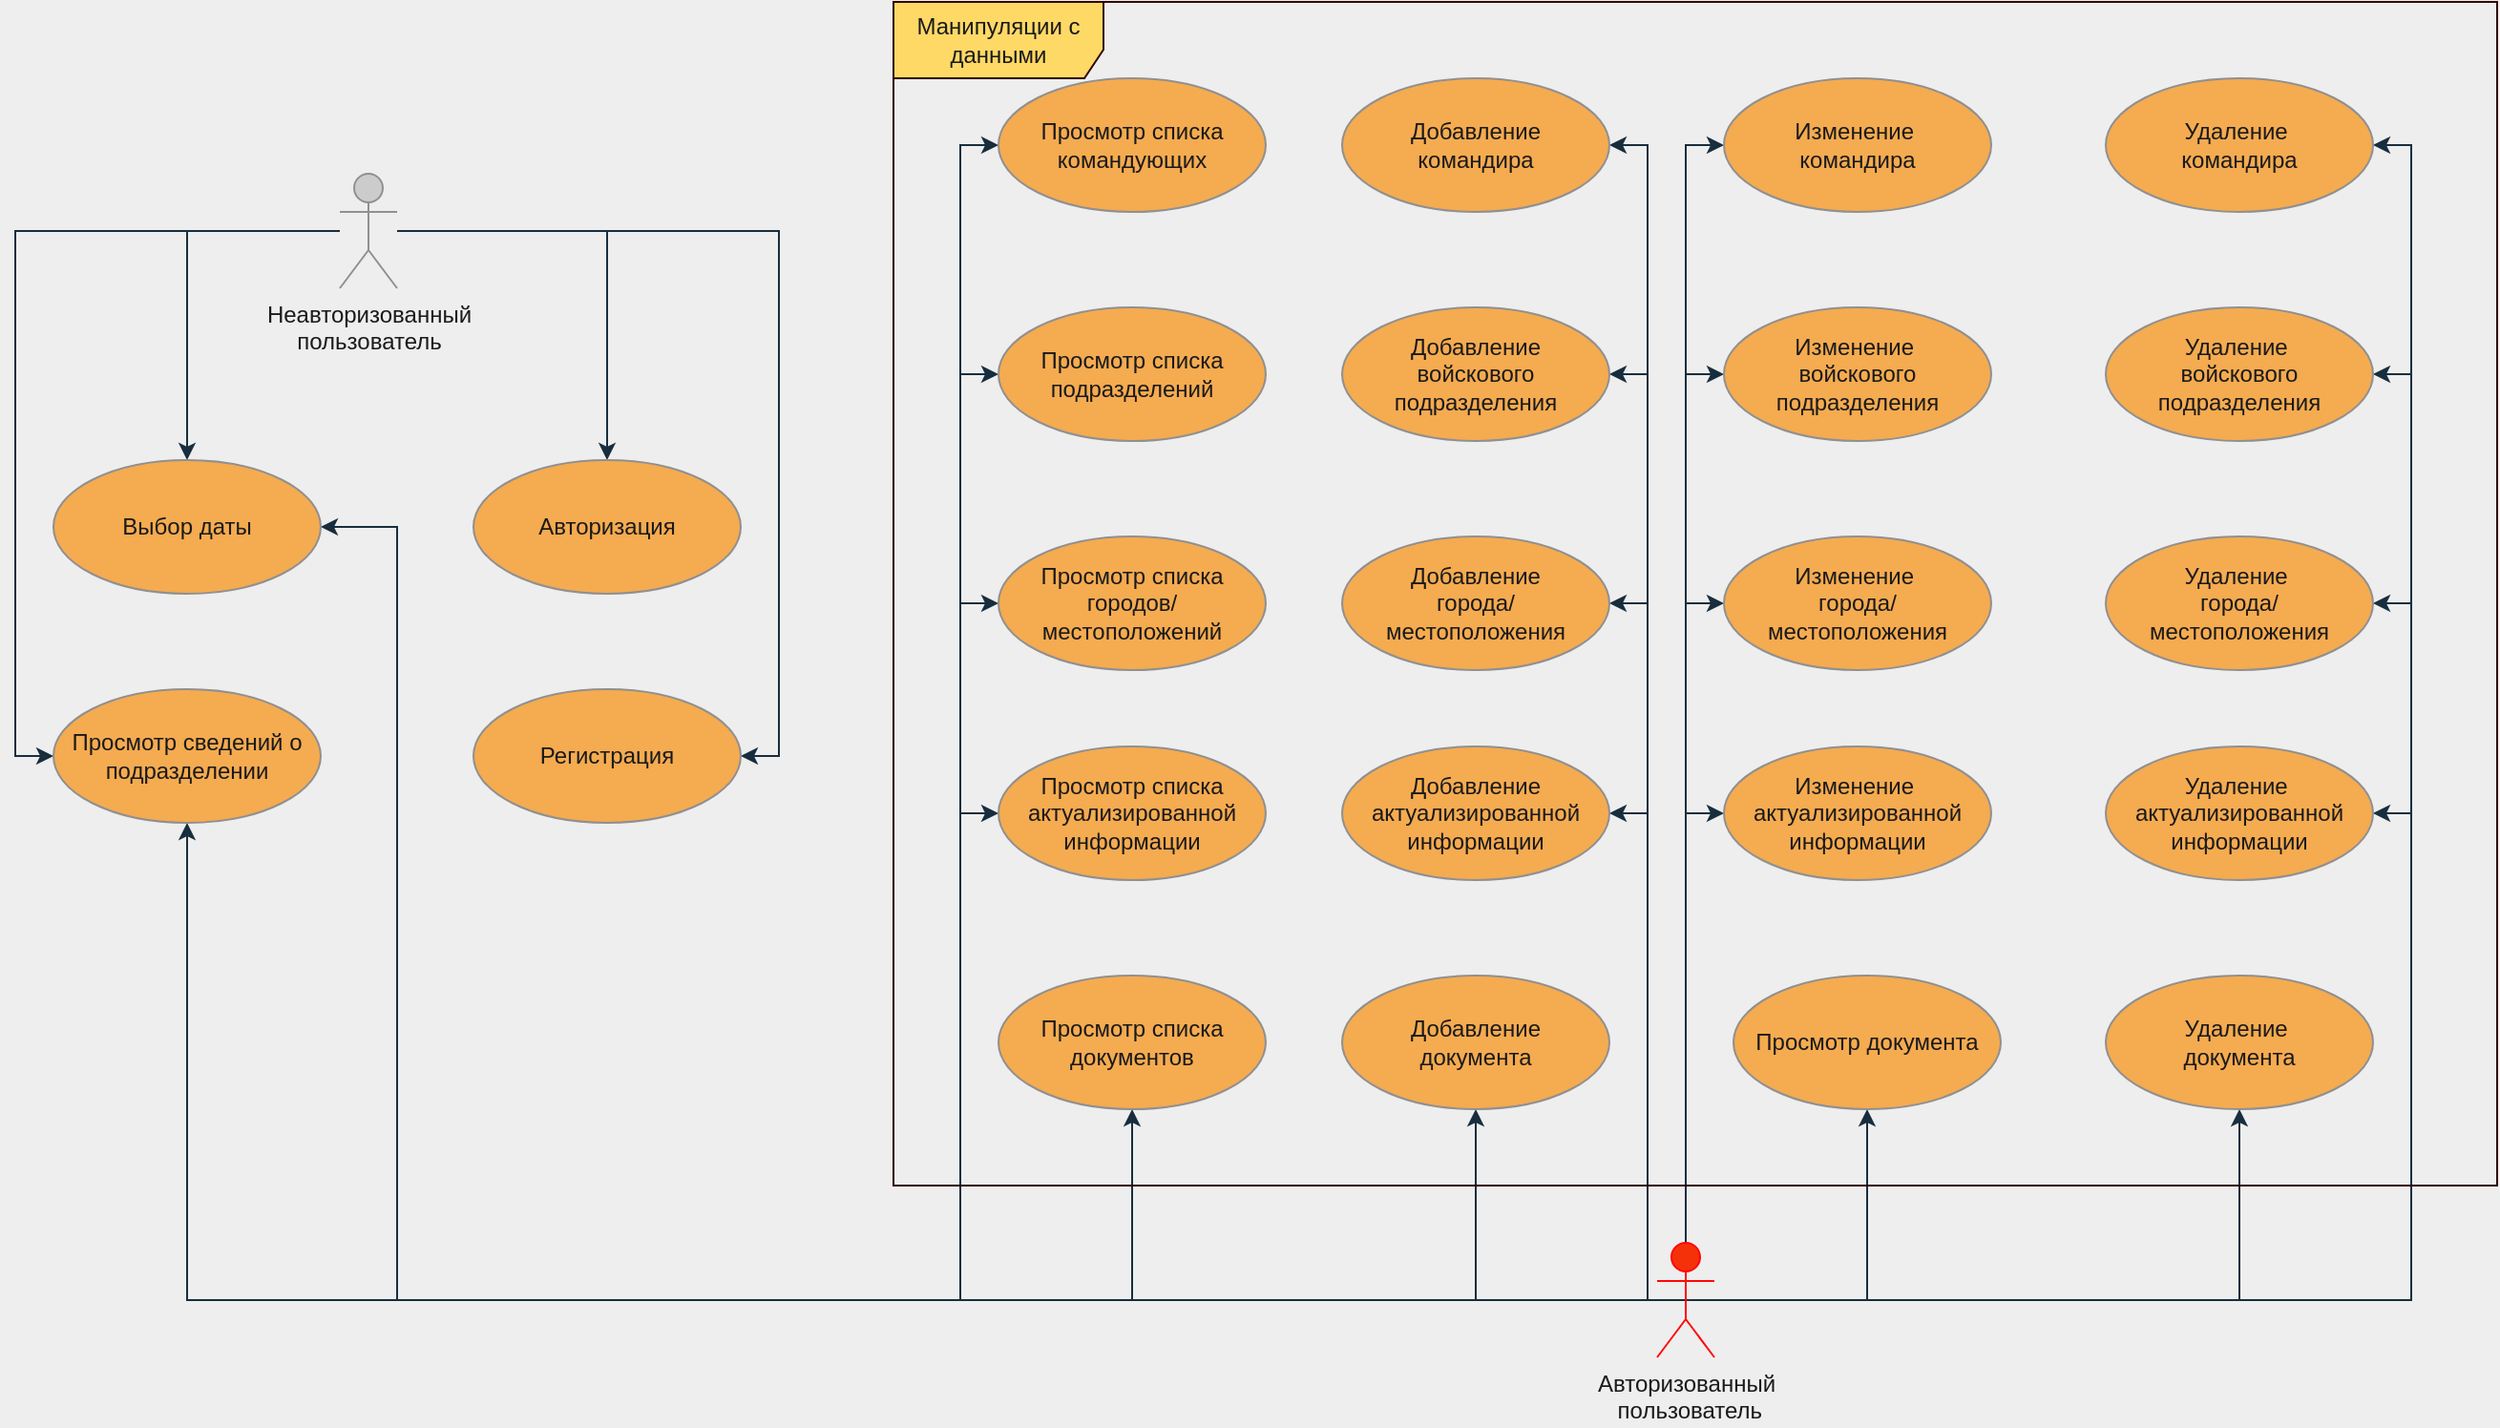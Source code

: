 <mxfile version="13.9.9" type="device"><diagram id="GfWAIBq1_Jr5CtlIqVCl" name="Page-1"><mxGraphModel dx="608" dy="248" grid="1" gridSize="10" guides="1" tooltips="1" connect="1" arrows="1" fold="1" page="1" pageScale="1" pageWidth="850" pageHeight="1100" background="#EEEEEE" math="0" shadow="0"><root><mxCell id="0"/><mxCell id="1" parent="0"/><mxCell id="M9LEqZEjPILpANIqyMLn-74" style="edgeStyle=orthogonalEdgeStyle;rounded=0;orthogonalLoop=1;jettySize=auto;html=1;labelBackgroundColor=#EEEEEE;strokeColor=#182E3E;fontColor=#1A1A1A;" parent="1" source="M9LEqZEjPILpANIqyMLn-2" target="M9LEqZEjPILpANIqyMLn-17" edge="1"><mxGeometry relative="1" as="geometry"/></mxCell><mxCell id="M9LEqZEjPILpANIqyMLn-75" style="edgeStyle=orthogonalEdgeStyle;rounded=0;orthogonalLoop=1;jettySize=auto;html=1;labelBackgroundColor=#EEEEEE;strokeColor=#182E3E;fontColor=#1A1A1A;" parent="1" source="M9LEqZEjPILpANIqyMLn-2" target="M9LEqZEjPILpANIqyMLn-19" edge="1"><mxGeometry relative="1" as="geometry"/></mxCell><mxCell id="M9LEqZEjPILpANIqyMLn-78" style="edgeStyle=orthogonalEdgeStyle;rounded=0;orthogonalLoop=1;jettySize=auto;html=1;entryX=0;entryY=0.5;entryDx=0;entryDy=0;labelBackgroundColor=#EEEEEE;strokeColor=#182E3E;fontColor=#1A1A1A;" parent="1" source="M9LEqZEjPILpANIqyMLn-2" target="M9LEqZEjPILpANIqyMLn-13" edge="1"><mxGeometry relative="1" as="geometry"/></mxCell><mxCell id="M9LEqZEjPILpANIqyMLn-79" style="edgeStyle=orthogonalEdgeStyle;rounded=0;orthogonalLoop=1;jettySize=auto;html=1;entryX=1;entryY=0.5;entryDx=0;entryDy=0;labelBackgroundColor=#EEEEEE;strokeColor=#182E3E;fontColor=#1A1A1A;" parent="1" source="M9LEqZEjPILpANIqyMLn-2" target="M9LEqZEjPILpANIqyMLn-18" edge="1"><mxGeometry relative="1" as="geometry"/></mxCell><mxCell id="M9LEqZEjPILpANIqyMLn-2" value="Неавторизованный&lt;br&gt;пользователь" style="shape=umlActor;verticalLabelPosition=bottom;verticalAlign=top;html=1;outlineConnect=0;strokeColor=#909090;fontColor=#1A1A1A;fillColor=#CCCCCC;" parent="1" vertex="1"><mxGeometry x="210" y="130" width="30" height="60" as="geometry"/></mxCell><mxCell id="M9LEqZEjPILpANIqyMLn-48" style="edgeStyle=orthogonalEdgeStyle;rounded=0;orthogonalLoop=1;jettySize=auto;html=1;labelBackgroundColor=#EEEEEE;strokeColor=#182E3E;fontColor=#1A1A1A;" parent="1" source="M9LEqZEjPILpANIqyMLn-5" target="M9LEqZEjPILpANIqyMLn-43" edge="1"><mxGeometry relative="1" as="geometry"><mxPoint x="935.0" y="650" as="targetPoint"/></mxGeometry></mxCell><mxCell id="M9LEqZEjPILpANIqyMLn-50" style="edgeStyle=orthogonalEdgeStyle;rounded=0;orthogonalLoop=1;jettySize=auto;html=1;exitX=0.5;exitY=0;exitDx=0;exitDy=0;exitPerimeter=0;entryX=1;entryY=0.5;entryDx=0;entryDy=0;labelBackgroundColor=#EEEEEE;strokeColor=#182E3E;fontColor=#1A1A1A;" parent="1" source="M9LEqZEjPILpANIqyMLn-5" target="M9LEqZEjPILpANIqyMLn-32" edge="1"><mxGeometry relative="1" as="geometry"><Array as="points"><mxPoint x="915" y="720"/><mxPoint x="1295" y="720"/><mxPoint x="1295" y="465"/></Array></mxGeometry></mxCell><mxCell id="M9LEqZEjPILpANIqyMLn-51" style="edgeStyle=orthogonalEdgeStyle;rounded=0;orthogonalLoop=1;jettySize=auto;html=1;entryX=1;entryY=0.5;entryDx=0;entryDy=0;labelBackgroundColor=#EEEEEE;strokeColor=#182E3E;fontColor=#1A1A1A;" parent="1" source="M9LEqZEjPILpANIqyMLn-5" target="M9LEqZEjPILpANIqyMLn-27" edge="1"><mxGeometry relative="1" as="geometry"/></mxCell><mxCell id="M9LEqZEjPILpANIqyMLn-52" style="edgeStyle=orthogonalEdgeStyle;rounded=0;orthogonalLoop=1;jettySize=auto;html=1;entryX=1;entryY=0.5;entryDx=0;entryDy=0;labelBackgroundColor=#EEEEEE;strokeColor=#182E3E;fontColor=#1A1A1A;" parent="1" source="M9LEqZEjPILpANIqyMLn-5" target="M9LEqZEjPILpANIqyMLn-24" edge="1"><mxGeometry relative="1" as="geometry"/></mxCell><mxCell id="M9LEqZEjPILpANIqyMLn-53" style="edgeStyle=orthogonalEdgeStyle;rounded=0;orthogonalLoop=1;jettySize=auto;html=1;entryX=1;entryY=0.5;entryDx=0;entryDy=0;labelBackgroundColor=#EEEEEE;strokeColor=#182E3E;fontColor=#1A1A1A;" parent="1" source="M9LEqZEjPILpANIqyMLn-5" target="M9LEqZEjPILpANIqyMLn-16" edge="1"><mxGeometry relative="1" as="geometry"/></mxCell><mxCell id="M9LEqZEjPILpANIqyMLn-54" style="edgeStyle=orthogonalEdgeStyle;rounded=0;orthogonalLoop=1;jettySize=auto;html=1;entryX=0.5;entryY=1;entryDx=0;entryDy=0;labelBackgroundColor=#EEEEEE;strokeColor=#182E3E;fontColor=#1A1A1A;" parent="1" source="M9LEqZEjPILpANIqyMLn-5" target="M9LEqZEjPILpANIqyMLn-41" edge="1"><mxGeometry relative="1" as="geometry"/></mxCell><mxCell id="M9LEqZEjPILpANIqyMLn-55" style="edgeStyle=orthogonalEdgeStyle;rounded=0;orthogonalLoop=1;jettySize=auto;html=1;entryX=0.5;entryY=1;entryDx=0;entryDy=0;labelBackgroundColor=#EEEEEE;strokeColor=#182E3E;fontColor=#1A1A1A;" parent="1" source="M9LEqZEjPILpANIqyMLn-5" target="M9LEqZEjPILpANIqyMLn-44" edge="1"><mxGeometry relative="1" as="geometry"/></mxCell><mxCell id="M9LEqZEjPILpANIqyMLn-56" style="edgeStyle=orthogonalEdgeStyle;rounded=0;orthogonalLoop=1;jettySize=auto;html=1;entryX=0;entryY=0.5;entryDx=0;entryDy=0;labelBackgroundColor=#EEEEEE;strokeColor=#182E3E;fontColor=#1A1A1A;" parent="1" source="M9LEqZEjPILpANIqyMLn-5" target="M9LEqZEjPILpANIqyMLn-37" edge="1"><mxGeometry relative="1" as="geometry"/></mxCell><mxCell id="M9LEqZEjPILpANIqyMLn-57" style="edgeStyle=orthogonalEdgeStyle;rounded=0;orthogonalLoop=1;jettySize=auto;html=1;entryX=0;entryY=0.5;entryDx=0;entryDy=0;labelBackgroundColor=#EEEEEE;strokeColor=#182E3E;fontColor=#1A1A1A;" parent="1" source="M9LEqZEjPILpANIqyMLn-5" target="M9LEqZEjPILpANIqyMLn-36" edge="1"><mxGeometry relative="1" as="geometry"/></mxCell><mxCell id="M9LEqZEjPILpANIqyMLn-58" style="edgeStyle=orthogonalEdgeStyle;rounded=0;orthogonalLoop=1;jettySize=auto;html=1;entryX=0;entryY=0.5;entryDx=0;entryDy=0;labelBackgroundColor=#EEEEEE;strokeColor=#182E3E;fontColor=#1A1A1A;" parent="1" source="M9LEqZEjPILpANIqyMLn-5" target="M9LEqZEjPILpANIqyMLn-35" edge="1"><mxGeometry relative="1" as="geometry"/></mxCell><mxCell id="M9LEqZEjPILpANIqyMLn-59" style="edgeStyle=orthogonalEdgeStyle;rounded=0;orthogonalLoop=1;jettySize=auto;html=1;entryX=0;entryY=0.5;entryDx=0;entryDy=0;labelBackgroundColor=#EEEEEE;strokeColor=#182E3E;fontColor=#1A1A1A;" parent="1" source="M9LEqZEjPILpANIqyMLn-5" target="M9LEqZEjPILpANIqyMLn-34" edge="1"><mxGeometry relative="1" as="geometry"/></mxCell><mxCell id="M9LEqZEjPILpANIqyMLn-63" style="edgeStyle=orthogonalEdgeStyle;rounded=0;orthogonalLoop=1;jettySize=auto;html=1;entryX=0;entryY=0.5;entryDx=0;entryDy=0;labelBackgroundColor=#EEEEEE;strokeColor=#182E3E;fontColor=#1A1A1A;" parent="1" source="M9LEqZEjPILpANIqyMLn-5" target="M9LEqZEjPILpANIqyMLn-26" edge="1"><mxGeometry relative="1" as="geometry"><Array as="points"><mxPoint x="915" y="355"/></Array></mxGeometry></mxCell><mxCell id="M9LEqZEjPILpANIqyMLn-64" style="edgeStyle=orthogonalEdgeStyle;rounded=0;orthogonalLoop=1;jettySize=auto;html=1;entryX=0;entryY=0.5;entryDx=0;entryDy=0;labelBackgroundColor=#EEEEEE;strokeColor=#182E3E;fontColor=#1A1A1A;" parent="1" source="M9LEqZEjPILpANIqyMLn-5" target="M9LEqZEjPILpANIqyMLn-23" edge="1"><mxGeometry relative="1" as="geometry"><Array as="points"><mxPoint x="915" y="235"/></Array></mxGeometry></mxCell><mxCell id="M9LEqZEjPILpANIqyMLn-65" style="edgeStyle=orthogonalEdgeStyle;rounded=0;orthogonalLoop=1;jettySize=auto;html=1;entryX=1;entryY=0.5;entryDx=0;entryDy=0;labelBackgroundColor=#EEEEEE;strokeColor=#182E3E;fontColor=#1A1A1A;" parent="1" source="M9LEqZEjPILpANIqyMLn-5" target="M9LEqZEjPILpANIqyMLn-30" edge="1"><mxGeometry relative="1" as="geometry"><Array as="points"><mxPoint x="895" y="720"/><mxPoint x="895" y="465"/></Array></mxGeometry></mxCell><mxCell id="M9LEqZEjPILpANIqyMLn-66" style="edgeStyle=orthogonalEdgeStyle;rounded=0;orthogonalLoop=1;jettySize=auto;html=1;entryX=1;entryY=0.5;entryDx=0;entryDy=0;labelBackgroundColor=#EEEEEE;strokeColor=#182E3E;fontColor=#1A1A1A;" parent="1" source="M9LEqZEjPILpANIqyMLn-5" target="M9LEqZEjPILpANIqyMLn-25" edge="1"><mxGeometry relative="1" as="geometry"><Array as="points"><mxPoint x="895" y="720"/><mxPoint x="895" y="355"/></Array></mxGeometry></mxCell><mxCell id="M9LEqZEjPILpANIqyMLn-67" style="edgeStyle=orthogonalEdgeStyle;rounded=0;orthogonalLoop=1;jettySize=auto;html=1;entryX=1;entryY=0.5;entryDx=0;entryDy=0;labelBackgroundColor=#EEEEEE;strokeColor=#182E3E;fontColor=#1A1A1A;" parent="1" source="M9LEqZEjPILpANIqyMLn-5" target="M9LEqZEjPILpANIqyMLn-22" edge="1"><mxGeometry relative="1" as="geometry"><Array as="points"><mxPoint x="895" y="720"/><mxPoint x="895" y="235"/></Array></mxGeometry></mxCell><mxCell id="M9LEqZEjPILpANIqyMLn-68" style="edgeStyle=orthogonalEdgeStyle;rounded=0;orthogonalLoop=1;jettySize=auto;html=1;entryX=0;entryY=0.5;entryDx=0;entryDy=0;labelBackgroundColor=#EEEEEE;strokeColor=#182E3E;fontColor=#1A1A1A;" parent="1" source="M9LEqZEjPILpANIqyMLn-5" target="M9LEqZEjPILpANIqyMLn-15" edge="1"><mxGeometry relative="1" as="geometry"><Array as="points"><mxPoint x="915" y="115"/></Array></mxGeometry></mxCell><mxCell id="M9LEqZEjPILpANIqyMLn-69" style="edgeStyle=orthogonalEdgeStyle;rounded=0;orthogonalLoop=1;jettySize=auto;html=1;entryX=1;entryY=0.5;entryDx=0;entryDy=0;labelBackgroundColor=#EEEEEE;strokeColor=#182E3E;fontColor=#1A1A1A;" parent="1" source="M9LEqZEjPILpANIqyMLn-5" target="M9LEqZEjPILpANIqyMLn-12" edge="1"><mxGeometry relative="1" as="geometry"><Array as="points"><mxPoint x="895" y="720"/><mxPoint x="895" y="115"/></Array></mxGeometry></mxCell><mxCell id="M9LEqZEjPILpANIqyMLn-80" style="edgeStyle=orthogonalEdgeStyle;rounded=0;orthogonalLoop=1;jettySize=auto;html=1;entryX=0.5;entryY=1;entryDx=0;entryDy=0;labelBackgroundColor=#EEEEEE;strokeColor=#182E3E;fontColor=#1A1A1A;" parent="1" source="M9LEqZEjPILpANIqyMLn-5" target="M9LEqZEjPILpANIqyMLn-13" edge="1"><mxGeometry relative="1" as="geometry"/></mxCell><mxCell id="M9LEqZEjPILpANIqyMLn-81" style="edgeStyle=orthogonalEdgeStyle;rounded=0;orthogonalLoop=1;jettySize=auto;html=1;entryX=1;entryY=0.5;entryDx=0;entryDy=0;labelBackgroundColor=#EEEEEE;strokeColor=#182E3E;fontColor=#1A1A1A;exitX=0.5;exitY=0.5;exitDx=0;exitDy=0;exitPerimeter=0;" parent="1" source="M9LEqZEjPILpANIqyMLn-5" target="M9LEqZEjPILpANIqyMLn-17" edge="1"><mxGeometry relative="1" as="geometry"><Array as="points"><mxPoint x="240" y="720"/><mxPoint x="240" y="315"/></Array><mxPoint x="900" y="720" as="sourcePoint"/></mxGeometry></mxCell><mxCell id="M9LEqZEjPILpANIqyMLn-114" style="edgeStyle=orthogonalEdgeStyle;rounded=0;sketch=0;orthogonalLoop=1;jettySize=auto;html=1;entryX=0;entryY=0.5;entryDx=0;entryDy=0;strokeColor=#182E3E;fontColor=#1A1A1A;" parent="1" source="M9LEqZEjPILpANIqyMLn-5" target="M9LEqZEjPILpANIqyMLn-31" edge="1"><mxGeometry relative="1" as="geometry"><Array as="points"><mxPoint x="915" y="465"/></Array></mxGeometry></mxCell><mxCell id="M9LEqZEjPILpANIqyMLn-116" style="edgeStyle=orthogonalEdgeStyle;rounded=0;sketch=0;orthogonalLoop=1;jettySize=auto;html=1;entryX=0.5;entryY=1;entryDx=0;entryDy=0;strokeColor=#182E3E;fontColor=#1A1A1A;" parent="1" source="M9LEqZEjPILpANIqyMLn-5" target="M9LEqZEjPILpANIqyMLn-112" edge="1"><mxGeometry relative="1" as="geometry"/></mxCell><mxCell id="M9LEqZEjPILpANIqyMLn-5" value="Авторизованный&lt;br&gt;&amp;nbsp;пользователь" style="shape=umlActor;verticalLabelPosition=bottom;verticalAlign=top;html=1;outlineConnect=0;fontColor=#1A1A1A;fillColor=#F5310A;strokeColor=#FF0808;" parent="1" vertex="1"><mxGeometry x="900" y="690" width="30" height="60" as="geometry"/></mxCell><mxCell id="M9LEqZEjPILpANIqyMLn-13" value="Просмотр сведений о подразделении" style="ellipse;whiteSpace=wrap;html=1;fillColor=#F5AB50;strokeColor=#909090;fontColor=#1A1A1A;" parent="1" vertex="1"><mxGeometry x="60" y="400" width="140" height="70" as="geometry"/></mxCell><mxCell id="M9LEqZEjPILpANIqyMLn-17" value="Выбор даты" style="ellipse;whiteSpace=wrap;html=1;fillColor=#F5AB50;strokeColor=#909090;fontColor=#1A1A1A;" parent="1" vertex="1"><mxGeometry x="60" y="280" width="140" height="70" as="geometry"/></mxCell><mxCell id="M9LEqZEjPILpANIqyMLn-18" value="Регистрация" style="ellipse;whiteSpace=wrap;html=1;fillColor=#F5AB50;strokeColor=#909090;fontColor=#1A1A1A;" parent="1" vertex="1"><mxGeometry x="280" y="400" width="140" height="70" as="geometry"/></mxCell><mxCell id="M9LEqZEjPILpANIqyMLn-19" value="Авторизация" style="ellipse;whiteSpace=wrap;html=1;fillColor=#F5AB50;strokeColor=#909090;fontColor=#1A1A1A;" parent="1" vertex="1"><mxGeometry x="280" y="280" width="140" height="70" as="geometry"/></mxCell><mxCell id="M9LEqZEjPILpANIqyMLn-82" value="" style="group;sketch=0;shadow=0;rounded=0;glass=0;fontColor=#1A1A1A;" parent="1" vertex="1" connectable="0"><mxGeometry x="555" y="80" width="720" height="550" as="geometry"/></mxCell><mxCell id="M9LEqZEjPILpANIqyMLn-38" value="" style="group;fontColor=#1A1A1A;" parent="M9LEqZEjPILpANIqyMLn-82" vertex="1" connectable="0"><mxGeometry width="720" height="430" as="geometry"/></mxCell><mxCell id="M9LEqZEjPILpANIqyMLn-20" value="" style="group;fontColor=#1A1A1A;" parent="M9LEqZEjPILpANIqyMLn-38" vertex="1" connectable="0"><mxGeometry x="180" width="540" height="70" as="geometry"/></mxCell><mxCell id="M9LEqZEjPILpANIqyMLn-12" value="Добавление &lt;br&gt;командира" style="ellipse;whiteSpace=wrap;html=1;fillColor=#F5AB50;strokeColor=#909090;fontColor=#1A1A1A;" parent="M9LEqZEjPILpANIqyMLn-20" vertex="1"><mxGeometry width="140" height="70" as="geometry"/></mxCell><mxCell id="M9LEqZEjPILpANIqyMLn-15" value="Изменение&amp;nbsp;&lt;br&gt;командира" style="ellipse;whiteSpace=wrap;html=1;fillColor=#F5AB50;strokeColor=#909090;fontColor=#1A1A1A;" parent="M9LEqZEjPILpANIqyMLn-20" vertex="1"><mxGeometry x="200" width="140" height="70" as="geometry"/></mxCell><mxCell id="M9LEqZEjPILpANIqyMLn-16" value="Удаление&amp;nbsp;&lt;br&gt;командира" style="ellipse;whiteSpace=wrap;html=1;fillColor=#F5AB50;strokeColor=#909090;fontColor=#1A1A1A;" parent="M9LEqZEjPILpANIqyMLn-20" vertex="1"><mxGeometry x="400" width="140" height="70" as="geometry"/></mxCell><mxCell id="M9LEqZEjPILpANIqyMLn-21" value="" style="group;fontColor=#1A1A1A;" parent="M9LEqZEjPILpANIqyMLn-38" vertex="1" connectable="0"><mxGeometry x="180" y="120" width="540" height="70" as="geometry"/></mxCell><mxCell id="M9LEqZEjPILpANIqyMLn-22" value="Добавление &lt;br&gt;войскового подразделения" style="ellipse;whiteSpace=wrap;html=1;fillColor=#F5AB50;strokeColor=#909090;fontColor=#1A1A1A;" parent="M9LEqZEjPILpANIqyMLn-21" vertex="1"><mxGeometry width="140" height="70" as="geometry"/></mxCell><mxCell id="M9LEqZEjPILpANIqyMLn-23" value="Изменение&amp;nbsp;&lt;br&gt;войскового подразделения" style="ellipse;whiteSpace=wrap;html=1;fillColor=#F5AB50;strokeColor=#909090;fontColor=#1A1A1A;" parent="M9LEqZEjPILpANIqyMLn-21" vertex="1"><mxGeometry x="200" width="140" height="70" as="geometry"/></mxCell><mxCell id="M9LEqZEjPILpANIqyMLn-24" value="Удаление&amp;nbsp;&lt;br&gt;войскового подразделения" style="ellipse;whiteSpace=wrap;html=1;fillColor=#F5AB50;strokeColor=#909090;fontColor=#1A1A1A;" parent="M9LEqZEjPILpANIqyMLn-21" vertex="1"><mxGeometry x="400" width="140" height="70" as="geometry"/></mxCell><mxCell id="M9LEqZEjPILpANIqyMLn-28" value="" style="group;fontColor=#1A1A1A;" parent="M9LEqZEjPILpANIqyMLn-38" vertex="1" connectable="0"><mxGeometry x="180" y="240" width="540" height="70" as="geometry"/></mxCell><mxCell id="M9LEqZEjPILpANIqyMLn-25" value="Добавление &lt;br&gt;города/&lt;br&gt;местоположения" style="ellipse;whiteSpace=wrap;html=1;fillColor=#F5AB50;strokeColor=#909090;fontColor=#1A1A1A;" parent="M9LEqZEjPILpANIqyMLn-28" vertex="1"><mxGeometry width="140" height="70" as="geometry"/></mxCell><mxCell id="M9LEqZEjPILpANIqyMLn-26" value="Изменение&amp;nbsp;&lt;br&gt;города/&lt;br&gt;местоположения" style="ellipse;whiteSpace=wrap;html=1;fillColor=#F5AB50;strokeColor=#909090;fontColor=#1A1A1A;" parent="M9LEqZEjPILpANIqyMLn-28" vertex="1"><mxGeometry x="200" width="140" height="70" as="geometry"/></mxCell><mxCell id="M9LEqZEjPILpANIqyMLn-27" value="Удаление&amp;nbsp;&lt;br&gt;города/&lt;br&gt;местоположения" style="ellipse;whiteSpace=wrap;html=1;fillColor=#F5AB50;strokeColor=#909090;fontColor=#1A1A1A;" parent="M9LEqZEjPILpANIqyMLn-28" vertex="1"><mxGeometry x="400" width="140" height="70" as="geometry"/></mxCell><mxCell id="M9LEqZEjPILpANIqyMLn-29" value="" style="group;fontColor=#1A1A1A;" parent="M9LEqZEjPILpANIqyMLn-38" vertex="1" connectable="0"><mxGeometry x="180" y="350" width="540" height="70" as="geometry"/></mxCell><mxCell id="M9LEqZEjPILpANIqyMLn-30" value="Добавление &lt;br&gt;актуализированной информации" style="ellipse;whiteSpace=wrap;html=1;fillColor=#F5AB50;strokeColor=#909090;fontColor=#1A1A1A;" parent="M9LEqZEjPILpANIqyMLn-29" vertex="1"><mxGeometry width="140" height="70" as="geometry"/></mxCell><mxCell id="M9LEqZEjPILpANIqyMLn-31" value="Изменение&amp;nbsp;&lt;br&gt;актуализированной информации" style="ellipse;whiteSpace=wrap;html=1;fillColor=#F5AB50;strokeColor=#909090;fontColor=#1A1A1A;" parent="M9LEqZEjPILpANIqyMLn-29" vertex="1"><mxGeometry x="200" width="140" height="70" as="geometry"/></mxCell><mxCell id="M9LEqZEjPILpANIqyMLn-32" value="Удаление&amp;nbsp;&lt;br&gt;актуализированной информации" style="ellipse;whiteSpace=wrap;html=1;fillColor=#F5AB50;strokeColor=#909090;fontColor=#1A1A1A;" parent="M9LEqZEjPILpANIqyMLn-29" vertex="1"><mxGeometry x="400" width="140" height="70" as="geometry"/></mxCell><mxCell id="M9LEqZEjPILpANIqyMLn-34" value="Просмотр списка командующих" style="ellipse;whiteSpace=wrap;html=1;fillColor=#F5AB50;strokeColor=#909090;fontColor=#1A1A1A;" parent="M9LEqZEjPILpANIqyMLn-38" vertex="1"><mxGeometry width="140" height="70" as="geometry"/></mxCell><mxCell id="M9LEqZEjPILpANIqyMLn-35" value="Просмотр списка подразделений" style="ellipse;whiteSpace=wrap;html=1;fillColor=#F5AB50;strokeColor=#909090;fontColor=#1A1A1A;" parent="M9LEqZEjPILpANIqyMLn-38" vertex="1"><mxGeometry y="120" width="140" height="70" as="geometry"/></mxCell><mxCell id="M9LEqZEjPILpANIqyMLn-36" value="Просмотр списка городов/местоположений" style="ellipse;whiteSpace=wrap;html=1;fillColor=#F5AB50;strokeColor=#909090;fontColor=#1A1A1A;" parent="M9LEqZEjPILpANIqyMLn-38" vertex="1"><mxGeometry y="240" width="140" height="70" as="geometry"/></mxCell><mxCell id="M9LEqZEjPILpANIqyMLn-37" value="Просмотр списка актуализированной информации" style="ellipse;whiteSpace=wrap;html=1;fillColor=#F5AB50;strokeColor=#909090;fontColor=#1A1A1A;" parent="M9LEqZEjPILpANIqyMLn-38" vertex="1"><mxGeometry y="350" width="140" height="70" as="geometry"/></mxCell><mxCell id="M9LEqZEjPILpANIqyMLn-46" value="" style="group;fontColor=#1A1A1A;" parent="M9LEqZEjPILpANIqyMLn-82" vertex="1" connectable="0"><mxGeometry y="470" width="720" height="80" as="geometry"/></mxCell><mxCell id="M9LEqZEjPILpANIqyMLn-44" value="Просмотр списка документов" style="ellipse;whiteSpace=wrap;html=1;fillColor=#F5AB50;strokeColor=#909090;fontColor=#1A1A1A;" parent="M9LEqZEjPILpANIqyMLn-46" vertex="1"><mxGeometry width="140" height="70" as="geometry"/></mxCell><mxCell id="M9LEqZEjPILpANIqyMLn-41" value="Добавление &lt;br&gt;документа" style="ellipse;whiteSpace=wrap;html=1;fillColor=#F5AB50;strokeColor=#909090;fontColor=#1A1A1A;" parent="M9LEqZEjPILpANIqyMLn-46" vertex="1"><mxGeometry x="180" width="140" height="70" as="geometry"/></mxCell><mxCell id="M9LEqZEjPILpANIqyMLn-43" value="Удаление&amp;nbsp;&lt;br&gt;документа" style="ellipse;whiteSpace=wrap;html=1;fillColor=#F5AB50;strokeColor=#909090;fontColor=#1A1A1A;" parent="M9LEqZEjPILpANIqyMLn-46" vertex="1"><mxGeometry x="580" width="140" height="70" as="geometry"/></mxCell><mxCell id="M9LEqZEjPILpANIqyMLn-112" value="Просмотр документа" style="ellipse;whiteSpace=wrap;html=1;fillColor=#F5AB50;strokeColor=#909090;fontColor=#1A1A1A;" parent="M9LEqZEjPILpANIqyMLn-46" vertex="1"><mxGeometry x="385" width="140" height="70" as="geometry"/></mxCell><mxCell id="M9LEqZEjPILpANIqyMLn-83" value="Манипуляции с данными" style="shape=umlFrame;whiteSpace=wrap;html=1;rounded=0;sketch=0;fontColor=#1A1A1A;width=110;height=40;fillColor=#FFD966;strokeColor=#330000;" parent="1" vertex="1"><mxGeometry x="500" y="40" width="840" height="620" as="geometry"/></mxCell></root></mxGraphModel></diagram></mxfile>